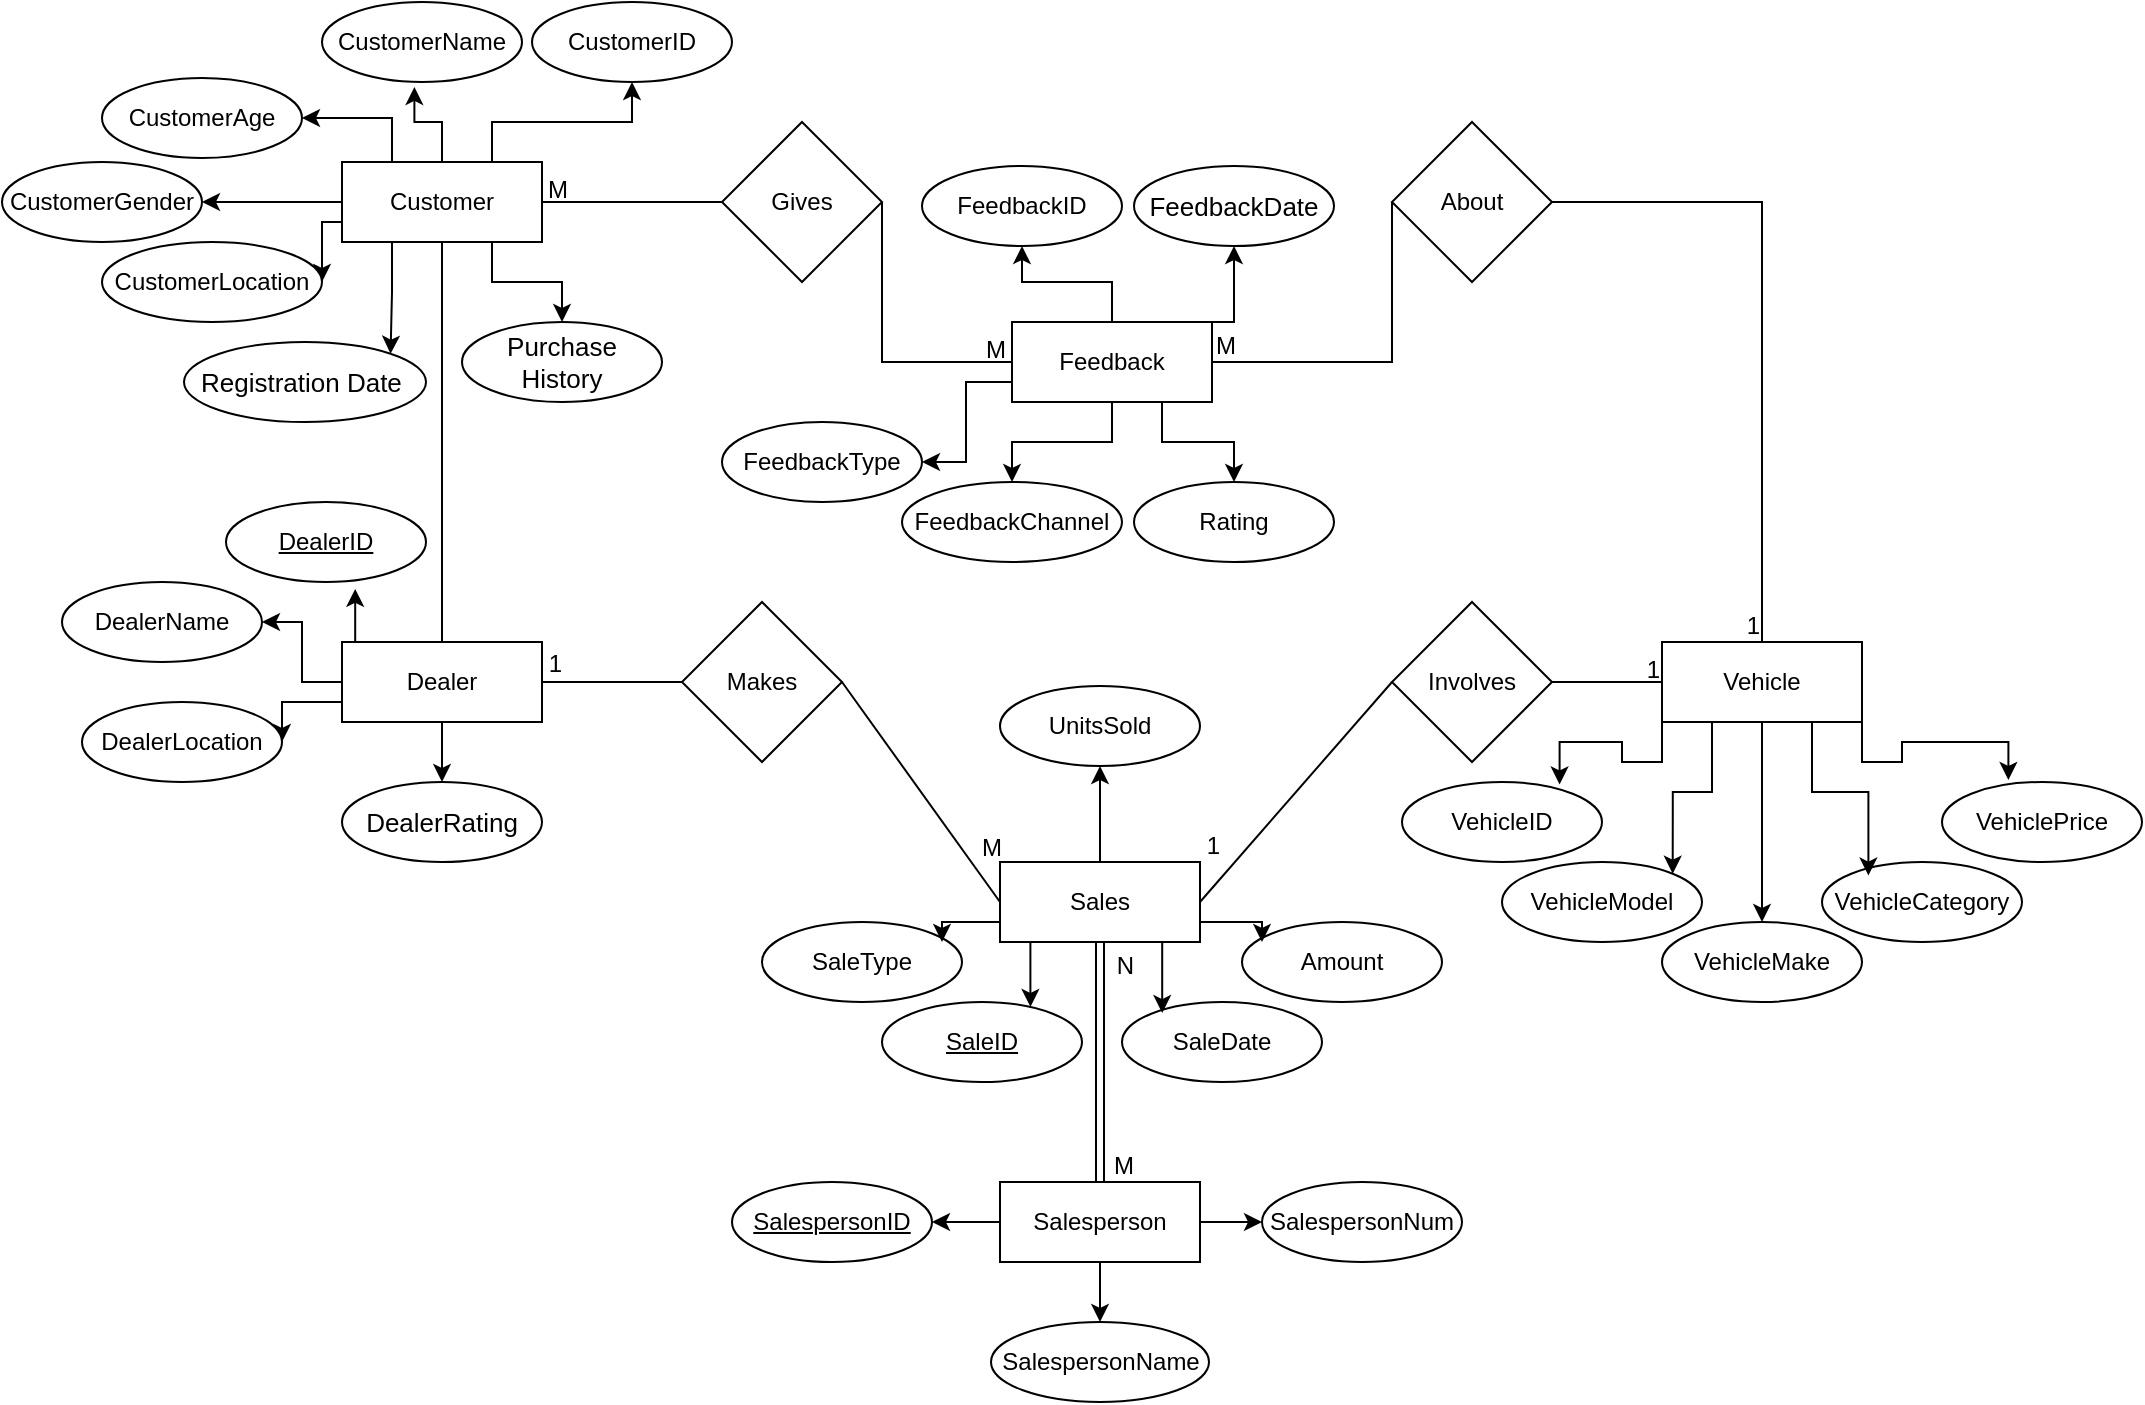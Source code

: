 <mxfile version="24.7.6">
  <diagram id="R2lEEEUBdFMjLlhIrx00" name="Page-1">
    <mxGraphModel dx="2220" dy="998" grid="1" gridSize="10" guides="1" tooltips="1" connect="1" arrows="1" fold="1" page="1" pageScale="1" pageWidth="850" pageHeight="1100" math="0" shadow="0" extFonts="Permanent Marker^https://fonts.googleapis.com/css?family=Permanent+Marker">
      <root>
        <mxCell id="0" />
        <mxCell id="1" parent="0" />
        <mxCell id="e_puLNf8z6GZZm7geGai-37" style="edgeStyle=orthogonalEdgeStyle;rounded=0;orthogonalLoop=1;jettySize=auto;html=1;exitX=0.75;exitY=0;exitDx=0;exitDy=0;entryX=0.5;entryY=1;entryDx=0;entryDy=0;" edge="1" parent="1" source="e_puLNf8z6GZZm7geGai-1" target="e_puLNf8z6GZZm7geGai-25">
          <mxGeometry relative="1" as="geometry" />
        </mxCell>
        <mxCell id="e_puLNf8z6GZZm7geGai-42" style="edgeStyle=orthogonalEdgeStyle;rounded=0;orthogonalLoop=1;jettySize=auto;html=1;exitX=0.25;exitY=0;exitDx=0;exitDy=0;entryX=1;entryY=0.5;entryDx=0;entryDy=0;" edge="1" parent="1" source="e_puLNf8z6GZZm7geGai-1" target="e_puLNf8z6GZZm7geGai-27">
          <mxGeometry relative="1" as="geometry" />
        </mxCell>
        <mxCell id="e_puLNf8z6GZZm7geGai-43" style="edgeStyle=orthogonalEdgeStyle;rounded=0;orthogonalLoop=1;jettySize=auto;html=1;entryX=1;entryY=0.5;entryDx=0;entryDy=0;" edge="1" parent="1" source="e_puLNf8z6GZZm7geGai-1" target="e_puLNf8z6GZZm7geGai-28">
          <mxGeometry relative="1" as="geometry" />
        </mxCell>
        <mxCell id="e_puLNf8z6GZZm7geGai-44" style="edgeStyle=orthogonalEdgeStyle;rounded=0;orthogonalLoop=1;jettySize=auto;html=1;exitX=0;exitY=0.75;exitDx=0;exitDy=0;entryX=1;entryY=0.5;entryDx=0;entryDy=0;" edge="1" parent="1" source="e_puLNf8z6GZZm7geGai-1" target="e_puLNf8z6GZZm7geGai-29">
          <mxGeometry relative="1" as="geometry" />
        </mxCell>
        <mxCell id="e_puLNf8z6GZZm7geGai-45" style="edgeStyle=orthogonalEdgeStyle;rounded=0;orthogonalLoop=1;jettySize=auto;html=1;exitX=0.25;exitY=1;exitDx=0;exitDy=0;entryX=1;entryY=0;entryDx=0;entryDy=0;" edge="1" parent="1" source="e_puLNf8z6GZZm7geGai-1" target="e_puLNf8z6GZZm7geGai-30">
          <mxGeometry relative="1" as="geometry" />
        </mxCell>
        <mxCell id="e_puLNf8z6GZZm7geGai-47" style="edgeStyle=orthogonalEdgeStyle;rounded=0;orthogonalLoop=1;jettySize=auto;html=1;exitX=0.75;exitY=1;exitDx=0;exitDy=0;" edge="1" parent="1" source="e_puLNf8z6GZZm7geGai-1" target="e_puLNf8z6GZZm7geGai-46">
          <mxGeometry relative="1" as="geometry" />
        </mxCell>
        <mxCell id="e_puLNf8z6GZZm7geGai-1" value="Customer" style="whiteSpace=wrap;html=1;align=center;" vertex="1" parent="1">
          <mxGeometry x="170" y="120" width="100" height="40" as="geometry" />
        </mxCell>
        <mxCell id="e_puLNf8z6GZZm7geGai-74" style="edgeStyle=orthogonalEdgeStyle;rounded=0;orthogonalLoop=1;jettySize=auto;html=1;" edge="1" parent="1" source="e_puLNf8z6GZZm7geGai-2" target="e_puLNf8z6GZZm7geGai-75">
          <mxGeometry relative="1" as="geometry">
            <mxPoint x="555" y="170" as="targetPoint" />
          </mxGeometry>
        </mxCell>
        <mxCell id="e_puLNf8z6GZZm7geGai-77" style="edgeStyle=orthogonalEdgeStyle;rounded=0;orthogonalLoop=1;jettySize=auto;html=1;entryX=0.5;entryY=1;entryDx=0;entryDy=0;" edge="1" parent="1" source="e_puLNf8z6GZZm7geGai-2" target="e_puLNf8z6GZZm7geGai-76">
          <mxGeometry relative="1" as="geometry">
            <Array as="points">
              <mxPoint x="616" y="200" />
            </Array>
          </mxGeometry>
        </mxCell>
        <mxCell id="e_puLNf8z6GZZm7geGai-79" style="edgeStyle=orthogonalEdgeStyle;rounded=0;orthogonalLoop=1;jettySize=auto;html=1;entryX=1;entryY=0.5;entryDx=0;entryDy=0;" edge="1" parent="1" source="e_puLNf8z6GZZm7geGai-2" target="e_puLNf8z6GZZm7geGai-78">
          <mxGeometry relative="1" as="geometry">
            <Array as="points">
              <mxPoint x="482" y="230" />
              <mxPoint x="482" y="270" />
            </Array>
          </mxGeometry>
        </mxCell>
        <mxCell id="e_puLNf8z6GZZm7geGai-82" style="edgeStyle=orthogonalEdgeStyle;rounded=0;orthogonalLoop=1;jettySize=auto;html=1;" edge="1" parent="1" source="e_puLNf8z6GZZm7geGai-2" target="e_puLNf8z6GZZm7geGai-80">
          <mxGeometry relative="1" as="geometry" />
        </mxCell>
        <mxCell id="e_puLNf8z6GZZm7geGai-84" style="edgeStyle=orthogonalEdgeStyle;rounded=0;orthogonalLoop=1;jettySize=auto;html=1;exitX=0.75;exitY=1;exitDx=0;exitDy=0;entryX=0.5;entryY=0;entryDx=0;entryDy=0;" edge="1" parent="1" source="e_puLNf8z6GZZm7geGai-2" target="e_puLNf8z6GZZm7geGai-83">
          <mxGeometry relative="1" as="geometry" />
        </mxCell>
        <mxCell id="e_puLNf8z6GZZm7geGai-2" value="Feedback" style="whiteSpace=wrap;html=1;align=center;" vertex="1" parent="1">
          <mxGeometry x="505" y="200" width="100" height="40" as="geometry" />
        </mxCell>
        <mxCell id="e_puLNf8z6GZZm7geGai-4" value="Gives" style="rhombus;whiteSpace=wrap;html=1;" vertex="1" parent="1">
          <mxGeometry x="360" y="100" width="80" height="80" as="geometry" />
        </mxCell>
        <mxCell id="e_puLNf8z6GZZm7geGai-7" value="About" style="rhombus;whiteSpace=wrap;html=1;" vertex="1" parent="1">
          <mxGeometry x="695" y="100" width="80" height="80" as="geometry" />
        </mxCell>
        <mxCell id="e_puLNf8z6GZZm7geGai-113" style="edgeStyle=orthogonalEdgeStyle;rounded=0;orthogonalLoop=1;jettySize=auto;html=1;entryX=1;entryY=0.5;entryDx=0;entryDy=0;" edge="1" parent="1" source="e_puLNf8z6GZZm7geGai-10" target="e_puLNf8z6GZZm7geGai-109">
          <mxGeometry relative="1" as="geometry" />
        </mxCell>
        <mxCell id="e_puLNf8z6GZZm7geGai-114" style="edgeStyle=orthogonalEdgeStyle;rounded=0;orthogonalLoop=1;jettySize=auto;html=1;exitX=0;exitY=0.75;exitDx=0;exitDy=0;entryX=1;entryY=0.5;entryDx=0;entryDy=0;" edge="1" parent="1" source="e_puLNf8z6GZZm7geGai-10" target="e_puLNf8z6GZZm7geGai-110">
          <mxGeometry relative="1" as="geometry" />
        </mxCell>
        <mxCell id="e_puLNf8z6GZZm7geGai-115" value="" style="edgeStyle=orthogonalEdgeStyle;rounded=0;orthogonalLoop=1;jettySize=auto;html=1;" edge="1" parent="1" source="e_puLNf8z6GZZm7geGai-10" target="e_puLNf8z6GZZm7geGai-111">
          <mxGeometry relative="1" as="geometry" />
        </mxCell>
        <mxCell id="e_puLNf8z6GZZm7geGai-10" value="Dealer" style="whiteSpace=wrap;html=1;align=center;" vertex="1" parent="1">
          <mxGeometry x="170" y="360" width="100" height="40" as="geometry" />
        </mxCell>
        <mxCell id="e_puLNf8z6GZZm7geGai-126" style="edgeStyle=orthogonalEdgeStyle;rounded=0;orthogonalLoop=1;jettySize=auto;html=1;entryX=0.5;entryY=1;entryDx=0;entryDy=0;" edge="1" parent="1" source="e_puLNf8z6GZZm7geGai-13" target="e_puLNf8z6GZZm7geGai-121">
          <mxGeometry relative="1" as="geometry" />
        </mxCell>
        <mxCell id="e_puLNf8z6GZZm7geGai-13" value="Sales" style="whiteSpace=wrap;html=1;align=center;" vertex="1" parent="1">
          <mxGeometry x="499" y="470" width="100" height="40" as="geometry" />
        </mxCell>
        <mxCell id="e_puLNf8z6GZZm7geGai-91" style="edgeStyle=orthogonalEdgeStyle;rounded=0;orthogonalLoop=1;jettySize=auto;html=1;" edge="1" parent="1" source="e_puLNf8z6GZZm7geGai-14" target="e_puLNf8z6GZZm7geGai-87">
          <mxGeometry relative="1" as="geometry" />
        </mxCell>
        <mxCell id="e_puLNf8z6GZZm7geGai-94" style="edgeStyle=orthogonalEdgeStyle;rounded=0;orthogonalLoop=1;jettySize=auto;html=1;exitX=0.25;exitY=1;exitDx=0;exitDy=0;entryX=1;entryY=0;entryDx=0;entryDy=0;" edge="1" parent="1" source="e_puLNf8z6GZZm7geGai-14" target="e_puLNf8z6GZZm7geGai-86">
          <mxGeometry relative="1" as="geometry" />
        </mxCell>
        <mxCell id="e_puLNf8z6GZZm7geGai-14" value="Vehicle" style="whiteSpace=wrap;html=1;align=center;" vertex="1" parent="1">
          <mxGeometry x="830" y="360" width="100" height="40" as="geometry" />
        </mxCell>
        <mxCell id="e_puLNf8z6GZZm7geGai-16" value="Makes" style="rhombus;whiteSpace=wrap;html=1;" vertex="1" parent="1">
          <mxGeometry x="340" y="340" width="80" height="80" as="geometry" />
        </mxCell>
        <mxCell id="e_puLNf8z6GZZm7geGai-18" value="Involves       " style="rhombus;whiteSpace=wrap;html=1;" vertex="1" parent="1">
          <mxGeometry x="695" y="340" width="80" height="80" as="geometry" />
        </mxCell>
        <mxCell id="e_puLNf8z6GZZm7geGai-105" value="" style="edgeStyle=orthogonalEdgeStyle;rounded=0;orthogonalLoop=1;jettySize=auto;html=1;" edge="1" parent="1" source="e_puLNf8z6GZZm7geGai-23" target="e_puLNf8z6GZZm7geGai-96">
          <mxGeometry relative="1" as="geometry" />
        </mxCell>
        <mxCell id="e_puLNf8z6GZZm7geGai-106" value="" style="edgeStyle=orthogonalEdgeStyle;rounded=0;orthogonalLoop=1;jettySize=auto;html=1;" edge="1" parent="1" source="e_puLNf8z6GZZm7geGai-23" target="e_puLNf8z6GZZm7geGai-98">
          <mxGeometry relative="1" as="geometry" />
        </mxCell>
        <mxCell id="e_puLNf8z6GZZm7geGai-108" value="" style="edgeStyle=orthogonalEdgeStyle;rounded=0;orthogonalLoop=1;jettySize=auto;html=1;" edge="1" parent="1" source="e_puLNf8z6GZZm7geGai-23" target="e_puLNf8z6GZZm7geGai-107">
          <mxGeometry relative="1" as="geometry" />
        </mxCell>
        <mxCell id="e_puLNf8z6GZZm7geGai-23" value="Salesperson  " style="whiteSpace=wrap;html=1;align=center;" vertex="1" parent="1">
          <mxGeometry x="499" y="630" width="100" height="40" as="geometry" />
        </mxCell>
        <mxCell id="e_puLNf8z6GZZm7geGai-25" value="CustomerID     " style="ellipse;whiteSpace=wrap;html=1;align=center;" vertex="1" parent="1">
          <mxGeometry x="265" y="40" width="100" height="40" as="geometry" />
        </mxCell>
        <mxCell id="e_puLNf8z6GZZm7geGai-26" value="CustomerName   " style="ellipse;whiteSpace=wrap;html=1;align=center;" vertex="1" parent="1">
          <mxGeometry x="160" y="40" width="100" height="40" as="geometry" />
        </mxCell>
        <mxCell id="e_puLNf8z6GZZm7geGai-27" value="CustomerAge    " style="ellipse;whiteSpace=wrap;html=1;align=center;" vertex="1" parent="1">
          <mxGeometry x="50" y="78" width="100" height="40" as="geometry" />
        </mxCell>
        <mxCell id="e_puLNf8z6GZZm7geGai-28" value="CustomerGender " style="ellipse;whiteSpace=wrap;html=1;align=center;" vertex="1" parent="1">
          <mxGeometry y="120" width="100" height="40" as="geometry" />
        </mxCell>
        <mxCell id="e_puLNf8z6GZZm7geGai-29" value="CustomerLocation" style="ellipse;whiteSpace=wrap;html=1;align=center;" vertex="1" parent="1">
          <mxGeometry x="50" y="160" width="110" height="40" as="geometry" />
        </mxCell>
        <mxCell id="e_puLNf8z6GZZm7geGai-30" value="&lt;span style=&quot;font-family: Arial; font-size: 13px; white-space-collapse: preserve; background-color: rgb(255, 255, 255);&quot;&gt;Registration Date &lt;/span&gt;" style="ellipse;whiteSpace=wrap;html=1;align=center;" vertex="1" parent="1">
          <mxGeometry x="91" y="210" width="121" height="40" as="geometry" />
        </mxCell>
        <mxCell id="e_puLNf8z6GZZm7geGai-31" value="" style="line;strokeWidth=1;rotatable=0;dashed=0;labelPosition=right;align=left;verticalAlign=middle;spacingTop=0;spacingLeft=6;points=[];portConstraint=eastwest;" vertex="1" parent="1">
          <mxGeometry x="270" y="135" width="90" height="10" as="geometry" />
        </mxCell>
        <mxCell id="e_puLNf8z6GZZm7geGai-32" value="" style="endArrow=none;html=1;rounded=0;exitX=1;exitY=0.5;exitDx=0;exitDy=0;entryX=0;entryY=0.5;entryDx=0;entryDy=0;" edge="1" parent="1" source="e_puLNf8z6GZZm7geGai-4" target="e_puLNf8z6GZZm7geGai-2">
          <mxGeometry relative="1" as="geometry">
            <mxPoint x="340" y="300" as="sourcePoint" />
            <mxPoint x="500" y="300" as="targetPoint" />
            <Array as="points">
              <mxPoint x="440" y="220" />
            </Array>
          </mxGeometry>
        </mxCell>
        <mxCell id="e_puLNf8z6GZZm7geGai-41" style="edgeStyle=orthogonalEdgeStyle;rounded=0;orthogonalLoop=1;jettySize=auto;html=1;entryX=0.462;entryY=1.062;entryDx=0;entryDy=0;entryPerimeter=0;" edge="1" parent="1" source="e_puLNf8z6GZZm7geGai-1" target="e_puLNf8z6GZZm7geGai-26">
          <mxGeometry relative="1" as="geometry" />
        </mxCell>
        <mxCell id="e_puLNf8z6GZZm7geGai-46" value="&lt;span style=&quot;font-family: Arial; font-size: 13px; white-space-collapse: preserve; background-color: rgb(255, 255, 255);&quot;&gt;Purchase History&lt;/span&gt;" style="ellipse;whiteSpace=wrap;html=1;align=center;" vertex="1" parent="1">
          <mxGeometry x="230" y="200" width="100" height="40" as="geometry" />
        </mxCell>
        <mxCell id="e_puLNf8z6GZZm7geGai-48" value="" style="endArrow=none;html=1;rounded=0;exitX=0.5;exitY=1;exitDx=0;exitDy=0;entryX=0.5;entryY=0;entryDx=0;entryDy=0;" edge="1" parent="1" source="e_puLNf8z6GZZm7geGai-1" target="e_puLNf8z6GZZm7geGai-10">
          <mxGeometry relative="1" as="geometry">
            <mxPoint x="300" y="230" as="sourcePoint" />
            <mxPoint x="460" y="230" as="targetPoint" />
          </mxGeometry>
        </mxCell>
        <mxCell id="e_puLNf8z6GZZm7geGai-49" value="" style="endArrow=none;html=1;rounded=0;exitX=1;exitY=0.5;exitDx=0;exitDy=0;" edge="1" parent="1" source="e_puLNf8z6GZZm7geGai-10" target="e_puLNf8z6GZZm7geGai-16">
          <mxGeometry relative="1" as="geometry">
            <mxPoint x="350" y="170" as="sourcePoint" />
            <mxPoint x="510" y="170" as="targetPoint" />
          </mxGeometry>
        </mxCell>
        <mxCell id="e_puLNf8z6GZZm7geGai-53" value="" style="endArrow=none;html=1;rounded=0;exitX=1;exitY=0.5;exitDx=0;exitDy=0;entryX=0;entryY=0.5;entryDx=0;entryDy=0;" edge="1" parent="1" source="e_puLNf8z6GZZm7geGai-16" target="e_puLNf8z6GZZm7geGai-13">
          <mxGeometry relative="1" as="geometry">
            <mxPoint x="350" y="260" as="sourcePoint" />
            <mxPoint x="510" y="260" as="targetPoint" />
          </mxGeometry>
        </mxCell>
        <mxCell id="e_puLNf8z6GZZm7geGai-56" value="" style="endArrow=none;html=1;rounded=0;entryX=0.5;entryY=0;entryDx=0;entryDy=0;exitX=1;exitY=0.5;exitDx=0;exitDy=0;" edge="1" parent="1" source="e_puLNf8z6GZZm7geGai-7" target="e_puLNf8z6GZZm7geGai-14">
          <mxGeometry relative="1" as="geometry">
            <mxPoint x="350" y="260" as="sourcePoint" />
            <mxPoint x="510" y="260" as="targetPoint" />
            <Array as="points">
              <mxPoint x="880" y="140" />
            </Array>
          </mxGeometry>
        </mxCell>
        <mxCell id="e_puLNf8z6GZZm7geGai-57" value="1" style="resizable=0;html=1;whiteSpace=wrap;align=right;verticalAlign=bottom;" connectable="0" vertex="1" parent="e_puLNf8z6GZZm7geGai-56">
          <mxGeometry x="1" relative="1" as="geometry" />
        </mxCell>
        <mxCell id="e_puLNf8z6GZZm7geGai-58" value="" style="endArrow=none;html=1;rounded=0;entryX=0;entryY=0.5;entryDx=0;entryDy=0;exitX=1;exitY=0.5;exitDx=0;exitDy=0;" edge="1" parent="1" source="e_puLNf8z6GZZm7geGai-2" target="e_puLNf8z6GZZm7geGai-7">
          <mxGeometry relative="1" as="geometry">
            <mxPoint x="350" y="260" as="sourcePoint" />
            <mxPoint x="510" y="260" as="targetPoint" />
            <Array as="points">
              <mxPoint x="695" y="220" />
            </Array>
          </mxGeometry>
        </mxCell>
        <mxCell id="e_puLNf8z6GZZm7geGai-59" value="M" style="resizable=0;html=1;whiteSpace=wrap;align=left;verticalAlign=bottom;" connectable="0" vertex="1" parent="e_puLNf8z6GZZm7geGai-58">
          <mxGeometry x="-1" relative="1" as="geometry" />
        </mxCell>
        <mxCell id="e_puLNf8z6GZZm7geGai-61" value="M" style="resizable=0;html=1;whiteSpace=wrap;align=left;verticalAlign=bottom;" connectable="0" vertex="1" parent="1">
          <mxGeometry x="271" y="142.0" as="geometry" />
        </mxCell>
        <mxCell id="e_puLNf8z6GZZm7geGai-62" value="M" style="resizable=0;html=1;whiteSpace=wrap;align=left;verticalAlign=bottom;" connectable="0" vertex="1" parent="1">
          <mxGeometry x="490" y="222.0" as="geometry" />
        </mxCell>
        <mxCell id="e_puLNf8z6GZZm7geGai-63" value="" style="shape=link;html=1;rounded=0;entryX=0.5;entryY=1;entryDx=0;entryDy=0;exitX=0.5;exitY=0;exitDx=0;exitDy=0;" edge="1" parent="1" source="e_puLNf8z6GZZm7geGai-23" target="e_puLNf8z6GZZm7geGai-13">
          <mxGeometry relative="1" as="geometry">
            <mxPoint x="344" y="370" as="sourcePoint" />
            <mxPoint x="504" y="370" as="targetPoint" />
          </mxGeometry>
        </mxCell>
        <mxCell id="e_puLNf8z6GZZm7geGai-64" value="M" style="resizable=0;html=1;whiteSpace=wrap;align=left;verticalAlign=bottom;" connectable="0" vertex="1" parent="e_puLNf8z6GZZm7geGai-63">
          <mxGeometry x="-1" relative="1" as="geometry">
            <mxPoint x="5" as="offset" />
          </mxGeometry>
        </mxCell>
        <mxCell id="e_puLNf8z6GZZm7geGai-65" value="N" style="resizable=0;html=1;whiteSpace=wrap;align=right;verticalAlign=bottom;" connectable="0" vertex="1" parent="e_puLNf8z6GZZm7geGai-63">
          <mxGeometry x="1" relative="1" as="geometry">
            <mxPoint x="18" y="20" as="offset" />
          </mxGeometry>
        </mxCell>
        <mxCell id="e_puLNf8z6GZZm7geGai-66" value="" style="endArrow=none;html=1;rounded=0;entryX=0;entryY=0.5;entryDx=0;entryDy=0;exitX=1;exitY=0.5;exitDx=0;exitDy=0;" edge="1" parent="1" source="e_puLNf8z6GZZm7geGai-13" target="e_puLNf8z6GZZm7geGai-18">
          <mxGeometry relative="1" as="geometry">
            <mxPoint x="270" y="290" as="sourcePoint" />
            <mxPoint x="430" y="290" as="targetPoint" />
          </mxGeometry>
        </mxCell>
        <mxCell id="e_puLNf8z6GZZm7geGai-68" value="" style="endArrow=none;html=1;rounded=0;entryX=0;entryY=0.5;entryDx=0;entryDy=0;exitX=1;exitY=0.5;exitDx=0;exitDy=0;" edge="1" parent="1" source="e_puLNf8z6GZZm7geGai-18" target="e_puLNf8z6GZZm7geGai-14">
          <mxGeometry relative="1" as="geometry">
            <mxPoint x="270" y="290" as="sourcePoint" />
            <mxPoint x="430" y="290" as="targetPoint" />
          </mxGeometry>
        </mxCell>
        <mxCell id="e_puLNf8z6GZZm7geGai-69" value="1" style="resizable=0;html=1;whiteSpace=wrap;align=right;verticalAlign=bottom;" connectable="0" vertex="1" parent="1">
          <mxGeometry x="385" y="379.0" as="geometry">
            <mxPoint x="-104" as="offset" />
          </mxGeometry>
        </mxCell>
        <mxCell id="e_puLNf8z6GZZm7geGai-70" value="M" style="resizable=0;html=1;whiteSpace=wrap;align=left;verticalAlign=bottom;" connectable="0" vertex="1" parent="1">
          <mxGeometry x="609" y="330.0" as="geometry">
            <mxPoint x="-121" y="141" as="offset" />
          </mxGeometry>
        </mxCell>
        <mxCell id="e_puLNf8z6GZZm7geGai-72" value="1" style="resizable=0;html=1;whiteSpace=wrap;align=right;verticalAlign=bottom;" connectable="0" vertex="1" parent="1">
          <mxGeometry x="610" y="470" as="geometry" />
        </mxCell>
        <mxCell id="e_puLNf8z6GZZm7geGai-73" value="1" style="resizable=0;html=1;whiteSpace=wrap;align=right;verticalAlign=bottom;" connectable="0" vertex="1" parent="1">
          <mxGeometry x="830" y="382" as="geometry" />
        </mxCell>
        <mxCell id="e_puLNf8z6GZZm7geGai-75" value="FeedbackID       " style="ellipse;whiteSpace=wrap;html=1;align=center;" vertex="1" parent="1">
          <mxGeometry x="460" y="122" width="100" height="40" as="geometry" />
        </mxCell>
        <mxCell id="e_puLNf8z6GZZm7geGai-76" value="&lt;span style=&quot;font-family: Arial; font-size: 13px; white-space-collapse: preserve; background-color: rgb(255, 255, 255);&quot;&gt;FeedbackDate&lt;/span&gt;" style="ellipse;whiteSpace=wrap;html=1;align=center;" vertex="1" parent="1">
          <mxGeometry x="566" y="122" width="100" height="40" as="geometry" />
        </mxCell>
        <mxCell id="e_puLNf8z6GZZm7geGai-78" value="FeedbackType     " style="ellipse;whiteSpace=wrap;html=1;align=center;" vertex="1" parent="1">
          <mxGeometry x="360" y="250" width="100" height="40" as="geometry" />
        </mxCell>
        <mxCell id="e_puLNf8z6GZZm7geGai-80" value="FeedbackChannel  " style="ellipse;whiteSpace=wrap;html=1;align=center;" vertex="1" parent="1">
          <mxGeometry x="450" y="280" width="110" height="40" as="geometry" />
        </mxCell>
        <mxCell id="e_puLNf8z6GZZm7geGai-83" value="Rating" style="ellipse;whiteSpace=wrap;html=1;align=center;" vertex="1" parent="1">
          <mxGeometry x="566" y="280" width="100" height="40" as="geometry" />
        </mxCell>
        <mxCell id="e_puLNf8z6GZZm7geGai-85" value="VehicleID        " style="ellipse;whiteSpace=wrap;html=1;align=center;" vertex="1" parent="1">
          <mxGeometry x="700" y="430" width="100" height="40" as="geometry" />
        </mxCell>
        <mxCell id="e_puLNf8z6GZZm7geGai-86" value="VehicleModel     " style="ellipse;whiteSpace=wrap;html=1;align=center;" vertex="1" parent="1">
          <mxGeometry x="750" y="470" width="100" height="40" as="geometry" />
        </mxCell>
        <mxCell id="e_puLNf8z6GZZm7geGai-87" value="VehicleMake      " style="ellipse;whiteSpace=wrap;html=1;align=center;" vertex="1" parent="1">
          <mxGeometry x="830" y="500" width="100" height="40" as="geometry" />
        </mxCell>
        <mxCell id="e_puLNf8z6GZZm7geGai-88" value="VehicleCategory  " style="ellipse;whiteSpace=wrap;html=1;align=center;" vertex="1" parent="1">
          <mxGeometry x="910" y="470" width="100" height="40" as="geometry" />
        </mxCell>
        <mxCell id="e_puLNf8z6GZZm7geGai-90" value="VehiclePrice     " style="ellipse;whiteSpace=wrap;html=1;align=center;" vertex="1" parent="1">
          <mxGeometry x="970" y="430" width="100" height="40" as="geometry" />
        </mxCell>
        <mxCell id="e_puLNf8z6GZZm7geGai-92" style="edgeStyle=orthogonalEdgeStyle;rounded=0;orthogonalLoop=1;jettySize=auto;html=1;exitX=0.75;exitY=1;exitDx=0;exitDy=0;entryX=0.232;entryY=0.17;entryDx=0;entryDy=0;entryPerimeter=0;" edge="1" parent="1" source="e_puLNf8z6GZZm7geGai-14" target="e_puLNf8z6GZZm7geGai-88">
          <mxGeometry relative="1" as="geometry" />
        </mxCell>
        <mxCell id="e_puLNf8z6GZZm7geGai-93" style="edgeStyle=orthogonalEdgeStyle;rounded=0;orthogonalLoop=1;jettySize=auto;html=1;exitX=1;exitY=1;exitDx=0;exitDy=0;entryX=0.332;entryY=-0.025;entryDx=0;entryDy=0;entryPerimeter=0;" edge="1" parent="1" source="e_puLNf8z6GZZm7geGai-14" target="e_puLNf8z6GZZm7geGai-90">
          <mxGeometry relative="1" as="geometry" />
        </mxCell>
        <mxCell id="e_puLNf8z6GZZm7geGai-95" style="edgeStyle=orthogonalEdgeStyle;rounded=0;orthogonalLoop=1;jettySize=auto;html=1;exitX=0;exitY=1;exitDx=0;exitDy=0;entryX=0.788;entryY=0.031;entryDx=0;entryDy=0;entryPerimeter=0;" edge="1" parent="1" source="e_puLNf8z6GZZm7geGai-14" target="e_puLNf8z6GZZm7geGai-85">
          <mxGeometry relative="1" as="geometry" />
        </mxCell>
        <mxCell id="e_puLNf8z6GZZm7geGai-96" value="SalespersonID  " style="ellipse;whiteSpace=wrap;html=1;align=center;fontStyle=4;" vertex="1" parent="1">
          <mxGeometry x="365" y="630" width="100" height="40" as="geometry" />
        </mxCell>
        <mxCell id="e_puLNf8z6GZZm7geGai-98" value="SalespersonName" style="ellipse;whiteSpace=wrap;html=1;align=center;" vertex="1" parent="1">
          <mxGeometry x="494.5" y="700" width="109" height="40" as="geometry" />
        </mxCell>
        <mxCell id="e_puLNf8z6GZZm7geGai-104" value="DealerID       " style="ellipse;whiteSpace=wrap;html=1;align=center;fontStyle=4;" vertex="1" parent="1">
          <mxGeometry x="112" y="290" width="100" height="40" as="geometry" />
        </mxCell>
        <mxCell id="e_puLNf8z6GZZm7geGai-107" value="SalespersonNum" style="ellipse;whiteSpace=wrap;html=1;align=center;" vertex="1" parent="1">
          <mxGeometry x="630" y="630" width="100" height="40" as="geometry" />
        </mxCell>
        <mxCell id="e_puLNf8z6GZZm7geGai-109" value="DealerName     " style="ellipse;whiteSpace=wrap;html=1;align=center;" vertex="1" parent="1">
          <mxGeometry x="30" y="330" width="100" height="40" as="geometry" />
        </mxCell>
        <mxCell id="e_puLNf8z6GZZm7geGai-110" value="DealerLocation " style="ellipse;whiteSpace=wrap;html=1;align=center;" vertex="1" parent="1">
          <mxGeometry x="40" y="390" width="100" height="40" as="geometry" />
        </mxCell>
        <mxCell id="e_puLNf8z6GZZm7geGai-111" value="&lt;span style=&quot;font-family: Arial; font-size: 13px; white-space-collapse: preserve; background-color: rgb(255, 255, 255);&quot;&gt;DealerRating&lt;/span&gt;" style="ellipse;whiteSpace=wrap;html=1;align=center;" vertex="1" parent="1">
          <mxGeometry x="170" y="430" width="100" height="40" as="geometry" />
        </mxCell>
        <mxCell id="e_puLNf8z6GZZm7geGai-112" style="edgeStyle=orthogonalEdgeStyle;rounded=0;orthogonalLoop=1;jettySize=auto;html=1;exitX=0.25;exitY=0;exitDx=0;exitDy=0;entryX=0.646;entryY=1.086;entryDx=0;entryDy=0;entryPerimeter=0;" edge="1" parent="1" source="e_puLNf8z6GZZm7geGai-10" target="e_puLNf8z6GZZm7geGai-104">
          <mxGeometry relative="1" as="geometry" />
        </mxCell>
        <mxCell id="e_puLNf8z6GZZm7geGai-117" value="SaleID         " style="ellipse;whiteSpace=wrap;html=1;align=center;fontStyle=4;" vertex="1" parent="1">
          <mxGeometry x="440" y="540" width="100" height="40" as="geometry" />
        </mxCell>
        <mxCell id="e_puLNf8z6GZZm7geGai-118" value="SaleDate       " style="ellipse;whiteSpace=wrap;html=1;align=center;" vertex="1" parent="1">
          <mxGeometry x="560" y="540" width="100" height="40" as="geometry" />
        </mxCell>
        <mxCell id="e_puLNf8z6GZZm7geGai-119" value="SaleType       " style="ellipse;whiteSpace=wrap;html=1;align=center;" vertex="1" parent="1">
          <mxGeometry x="380" y="500" width="100" height="40" as="geometry" />
        </mxCell>
        <mxCell id="e_puLNf8z6GZZm7geGai-120" value="Amount         " style="ellipse;whiteSpace=wrap;html=1;align=center;" vertex="1" parent="1">
          <mxGeometry x="620" y="500" width="100" height="40" as="geometry" />
        </mxCell>
        <mxCell id="e_puLNf8z6GZZm7geGai-121" value="UnitsSold      " style="ellipse;whiteSpace=wrap;html=1;align=center;" vertex="1" parent="1">
          <mxGeometry x="499" y="382" width="100" height="40" as="geometry" />
        </mxCell>
        <mxCell id="e_puLNf8z6GZZm7geGai-122" style="edgeStyle=orthogonalEdgeStyle;rounded=0;orthogonalLoop=1;jettySize=auto;html=1;exitX=0.25;exitY=1;exitDx=0;exitDy=0;entryX=0.742;entryY=0.061;entryDx=0;entryDy=0;entryPerimeter=0;" edge="1" parent="1" source="e_puLNf8z6GZZm7geGai-13" target="e_puLNf8z6GZZm7geGai-117">
          <mxGeometry relative="1" as="geometry" />
        </mxCell>
        <mxCell id="e_puLNf8z6GZZm7geGai-123" style="edgeStyle=orthogonalEdgeStyle;rounded=0;orthogonalLoop=1;jettySize=auto;html=1;exitX=0;exitY=0.75;exitDx=0;exitDy=0;entryX=0.9;entryY=0.25;entryDx=0;entryDy=0;entryPerimeter=0;" edge="1" parent="1" source="e_puLNf8z6GZZm7geGai-13" target="e_puLNf8z6GZZm7geGai-119">
          <mxGeometry relative="1" as="geometry" />
        </mxCell>
        <mxCell id="e_puLNf8z6GZZm7geGai-124" style="edgeStyle=orthogonalEdgeStyle;rounded=0;orthogonalLoop=1;jettySize=auto;html=1;exitX=1;exitY=0.75;exitDx=0;exitDy=0;entryX=0.1;entryY=0.25;entryDx=0;entryDy=0;entryPerimeter=0;" edge="1" parent="1" source="e_puLNf8z6GZZm7geGai-13" target="e_puLNf8z6GZZm7geGai-120">
          <mxGeometry relative="1" as="geometry" />
        </mxCell>
        <mxCell id="e_puLNf8z6GZZm7geGai-125" style="edgeStyle=orthogonalEdgeStyle;rounded=0;orthogonalLoop=1;jettySize=auto;html=1;exitX=0.75;exitY=1;exitDx=0;exitDy=0;entryX=0.201;entryY=0.138;entryDx=0;entryDy=0;entryPerimeter=0;" edge="1" parent="1" source="e_puLNf8z6GZZm7geGai-13" target="e_puLNf8z6GZZm7geGai-118">
          <mxGeometry relative="1" as="geometry" />
        </mxCell>
      </root>
    </mxGraphModel>
  </diagram>
</mxfile>
